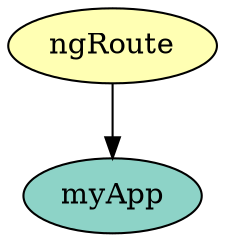 digraph dependencies {
  node[shape="ellipse",style="filled",colorscheme=set312]

  
    "myApp"[label="myApp", fillcolor=1]
  

  node[shape="ellipse",style="filled",fillcolor=2]
  
    
      "ngRoute" -> "myApp"
    
  
}
